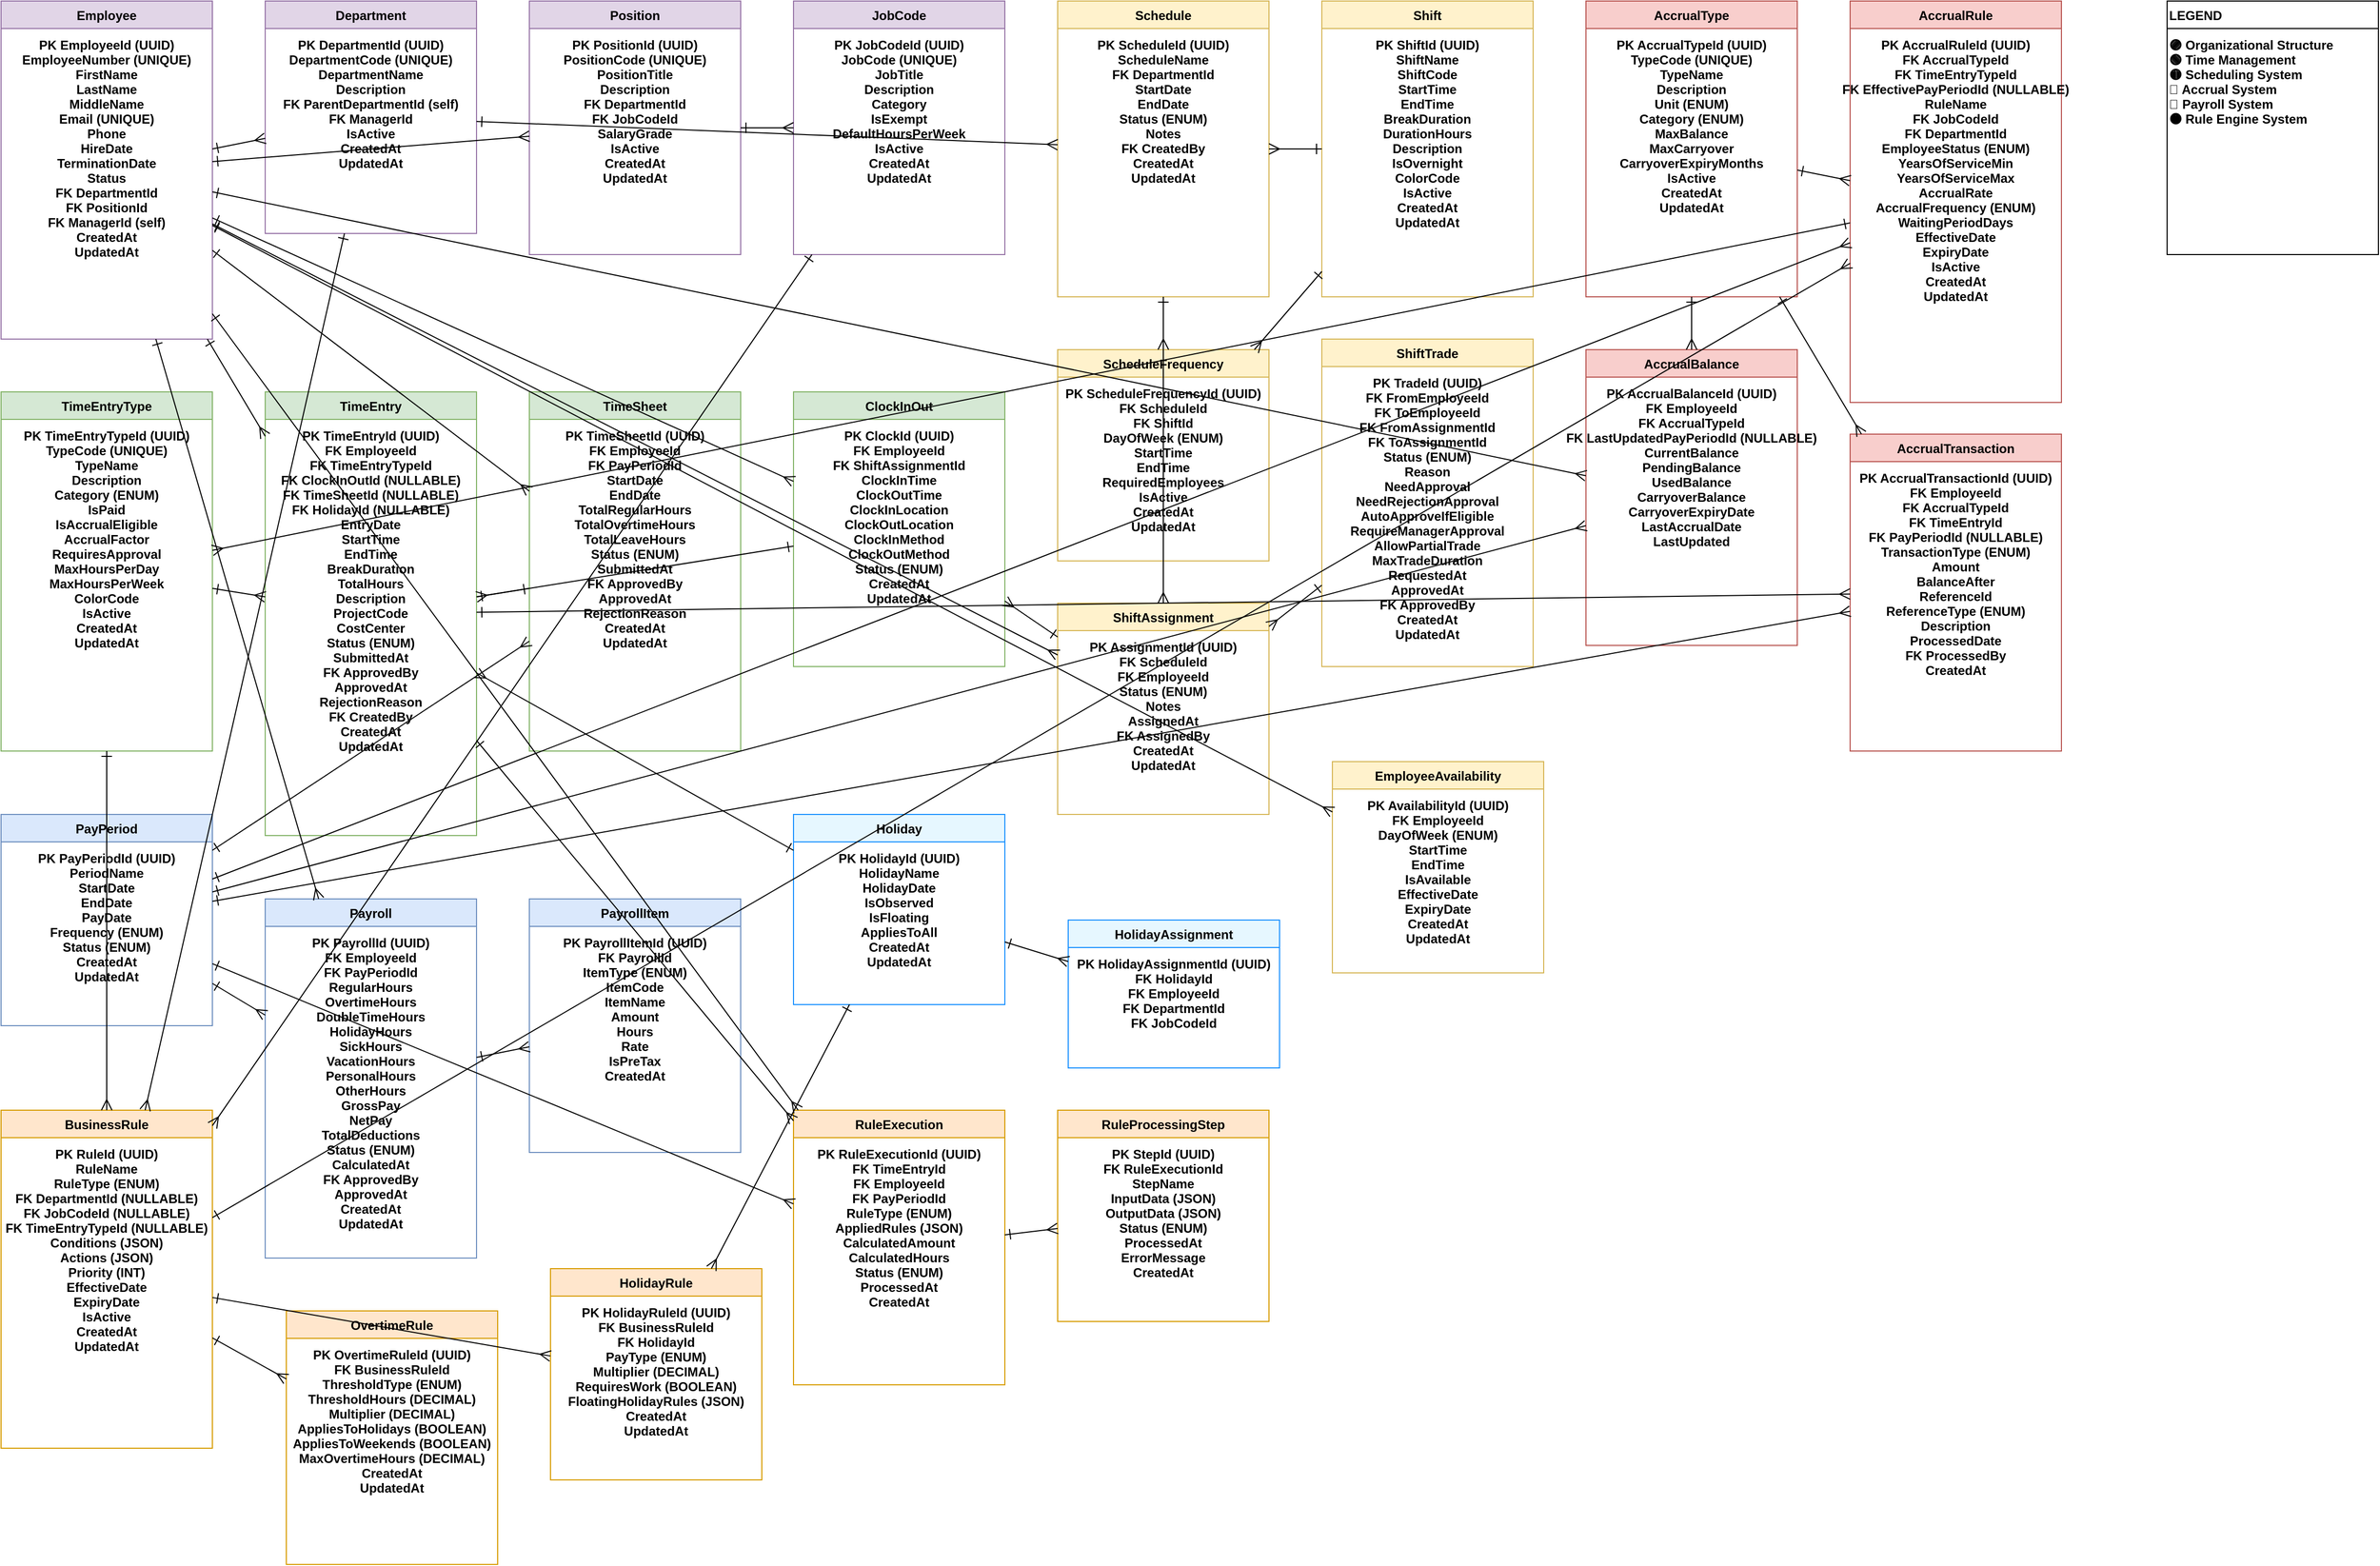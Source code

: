 <mxfile version="28.0.6">
  <diagram name="HR System ERD" id="hr-system-erd">
    <mxGraphModel dx="1465" dy="607" grid="1" gridSize="10" guides="1" tooltips="1" connect="1" arrows="1" fold="1" page="1" pageScale="1" pageWidth="3300" pageHeight="3000" math="0" shadow="0">
      <root>
        <mxCell id="0" />
        <mxCell id="1" parent="0" />
        <mxCell id="employee-entity" value="Employee&#xa;&#xa;PK EmployeeId (UUID)&#xa;EmployeeNumber (UNIQUE)&#xa;FirstName&#xa;LastName&#xa;MiddleName&#xa;Email (UNIQUE)&#xa;Phone&#xa;HireDate&#xa;TerminationDate&#xa;Status&#xa;FK DepartmentId&#xa;FK PositionId&#xa;FK ManagerId (self)&#xa;CreatedAt&#xa;UpdatedAt" style="swimlane;fontStyle=1;align=center;verticalAlign=top;childLayout=stackLayout;horizontal=1;startSize=26;horizontalStack=0;resizeParent=1;resizeParentMax=0;resizeLast=0;collapsible=1;marginBottom=0;fillColor=#e1d5e7;strokeColor=#9673a6;" parent="1" vertex="1">
          <mxGeometry x="50" y="50" width="200" height="320" as="geometry" />
        </mxCell>
        <mxCell id="department-entity" value="Department&#xa;&#xa;PK DepartmentId (UUID)&#xa;DepartmentCode (UNIQUE)&#xa;DepartmentName&#xa;Description&#xa;FK ParentDepartmentId (self)&#xa;FK ManagerId&#xa;IsActive&#xa;CreatedAt&#xa;UpdatedAt" style="swimlane;fontStyle=1;align=center;verticalAlign=top;childLayout=stackLayout;horizontal=1;startSize=26;horizontalStack=0;resizeParent=1;resizeParentMax=0;resizeLast=0;collapsible=1;marginBottom=0;fillColor=#e1d5e7;strokeColor=#9673a6;" parent="1" vertex="1">
          <mxGeometry x="300" y="50" width="200" height="220" as="geometry" />
        </mxCell>
        <mxCell id="position-entity" value="Position&#xa;&#xa;PK PositionId (UUID)&#xa;PositionCode (UNIQUE)&#xa;PositionTitle&#xa;Description&#xa;FK DepartmentId&#xa;FK JobCodeId&#xa;SalaryGrade&#xa;IsActive&#xa;CreatedAt&#xa;UpdatedAt" style="swimlane;fontStyle=1;align=center;verticalAlign=top;childLayout=stackLayout;horizontal=1;startSize=26;horizontalStack=0;resizeParent=1;resizeParentMax=0;resizeLast=0;collapsible=1;marginBottom=0;fillColor=#e1d5e7;strokeColor=#9673a6;" parent="1" vertex="1">
          <mxGeometry x="550" y="50" width="200" height="240" as="geometry" />
        </mxCell>
        <mxCell id="jobcode-entity" value="JobCode&#xa;&#xa;PK JobCodeId (UUID)&#xa;JobCode (UNIQUE)&#xa;JobTitle&#xa;Description&#xa;Category&#xa;IsExempt&#xa;DefaultHoursPerWeek&#xa;IsActive&#xa;CreatedAt&#xa;UpdatedAt" style="swimlane;fontStyle=1;align=center;verticalAlign=top;childLayout=stackLayout;horizontal=1;startSize=26;horizontalStack=0;resizeParent=1;resizeParentMax=0;resizeLast=0;collapsible=1;marginBottom=0;fillColor=#e1d5e7;strokeColor=#9673a6;" parent="1" vertex="1">
          <mxGeometry x="800" y="50" width="200" height="240" as="geometry" />
        </mxCell>
        <mxCell id="time-entry-type-entity" value="TimeEntryType&#xa;&#xa;PK TimeEntryTypeId (UUID)&#xa;TypeCode (UNIQUE)&#xa;TypeName&#xa;Description&#xa;Category (ENUM)&#xa;IsPaid&#xa;IsAccrualEligible&#xa;AccrualFactor&#xa;RequiresApproval&#xa;MaxHoursPerDay&#xa;MaxHoursPerWeek&#xa;ColorCode&#xa;IsActive&#xa;CreatedAt&#xa;UpdatedAt" style="swimlane;fontStyle=1;align=center;verticalAlign=top;childLayout=stackLayout;horizontal=1;startSize=26;horizontalStack=0;resizeParent=1;resizeParentMax=0;resizeLast=0;collapsible=1;marginBottom=0;fillColor=#d5e8d4;strokeColor=#82b366;" parent="1" vertex="1">
          <mxGeometry x="50" y="420" width="200" height="340" as="geometry" />
        </mxCell>
        <mxCell id="time-entry-entity" value="TimeEntry&#xa;&#xa;PK TimeEntryId (UUID)&#xa;FK EmployeeId&#xa;FK TimeEntryTypeId&#xa;FK ClockInOutId (NULLABLE)&#xa;FK TimeSheetId (NULLABLE)&#xa;FK HolidayId (NULLABLE)&#xa;EntryDate&#xa;StartTime&#xa;EndTime&#xa;BreakDuration&#xa;TotalHours&#xa;Description&#xa;ProjectCode&#xa;CostCenter&#xa;Status (ENUM)&#xa;SubmittedAt&#xa;FK ApprovedBy&#xa;ApprovedAt&#xa;RejectionReason&#xa;FK CreatedBy&#xa;CreatedAt&#xa;UpdatedAt" style="swimlane;fontStyle=1;align=center;verticalAlign=top;childLayout=stackLayout;horizontal=1;startSize=26;horizontalStack=0;resizeParent=1;resizeParentMax=0;resizeLast=0;collapsible=1;marginBottom=0;fillColor=#d5e8d4;strokeColor=#82b366;" parent="1" vertex="1">
          <mxGeometry x="300" y="420" width="200" height="420" as="geometry" />
        </mxCell>
        <mxCell id="timesheet-entity" value="TimeSheet&#xa;&#xa;PK TimeSheetId (UUID)&#xa;FK EmployeeId&#xa;FK PayPeriodId&#xa;StartDate&#xa;EndDate&#xa;TotalRegularHours&#xa;TotalOvertimeHours&#xa;TotalLeaveHours&#xa;Status (ENUM)&#xa;SubmittedAt&#xa;FK ApprovedBy&#xa;ApprovedAt&#xa;RejectionReason&#xa;CreatedAt&#xa;UpdatedAt" style="swimlane;fontStyle=1;align=center;verticalAlign=top;childLayout=stackLayout;horizontal=1;startSize=26;horizontalStack=0;resizeParent=1;resizeParentMax=0;collapsible=1;marginBottom=0;fillColor=#d5e8d4;strokeColor=#82b366;" parent="1" vertex="1">
          <mxGeometry x="550" y="420" width="200" height="340" as="geometry" />
        </mxCell>
        <mxCell id="clock-in-out-entity" value="ClockInOut&#xa;&#xa;PK ClockId (UUID)&#xa;FK EmployeeId&#xa;FK ShiftAssignmentId&#xa;ClockInTime&#xa;ClockOutTime&#xa;ClockInLocation&#xa;ClockOutLocation&#xa;ClockInMethod&#xa;ClockOutMethod&#xa;Status (ENUM)&#xa;CreatedAt&#xa;UpdatedAt" style="swimlane;fontStyle=1;align=center;verticalAlign=top;childLayout=stackLayout;horizontal=1;startSize=26;horizontalStack=0;resizeParent=1;resizeParentMax=0;resizeLast=0;collapsible=1;marginBottom=0;fillColor=#d5e8d4;strokeColor=#82b366;" vertex="1" parent="1">
          <mxGeometry x="800" y="420" width="200" height="260" as="geometry" />
        </mxCell>
        <mxCell id="schedule-entity" value="Schedule&#xa;&#xa;PK ScheduleId (UUID)&#xa;ScheduleName&#xa;FK DepartmentId&#xa;StartDate&#xa;EndDate&#xa;Status (ENUM)&#xa;Notes&#xa;FK CreatedBy&#xa;CreatedAt&#xa;UpdatedAt" style="swimlane;fontStyle=1;align=center;verticalAlign=top;childLayout=stackLayout;horizontal=1;startSize=26;horizontalStack=0;resizeParent=1;resizeParentMax=0;resizeLast=0;collapsible=1;marginBottom=0;fillColor=#fff2cc;strokeColor=#d6b656;" parent="1" vertex="1">
          <mxGeometry x="1050" y="50" width="200" height="280" as="geometry" />
        </mxCell>
        <mxCell id="shift-entity" value="Shift&#xa;&#xa;PK ShiftId (UUID)&#xa;ShiftName&#xa;ShiftCode&#xa;StartTime&#xa;EndTime&#xa;BreakDuration&#xa;DurationHours&#xa;Description&#xa;IsOvernight&#xa;ColorCode&#xa;IsActive&#xa;CreatedAt&#xa;UpdatedAt" style="swimlane;fontStyle=1;align=center;verticalAlign=top;childLayout=stackLayout;horizontal=1;startSize=26;horizontalStack=0;resizeParent=1;resizeParentMax=0;resizeLast=0;collapsible=1;marginBottom=0;fillColor=#fff2cc;strokeColor=#d6b656;" parent="1" vertex="1">
          <mxGeometry x="1300" y="50" width="200" height="280" as="geometry" />
        </mxCell>
        <mxCell id="schedule-frequency-entity" value="ScheduleFrequency&#xa;&#xa;PK ScheduleFrequencyId (UUID)&#xa;FK ScheduleId&#xa;FK ShiftId&#xa;DayOfWeek (ENUM)&#xa;StartTime&#xa;EndTime&#xa;RequiredEmployees&#xa;IsActive&#xa;CreatedAt&#xa;UpdatedAt" style="swimlane;fontStyle=1;align=center;verticalAlign=top;childLayout=stackLayout;horizontal=1;startSize=26;horizontalStack=0;resizeParent=1;resizeParentMax=0;resizeLast=0;collapsible=1;marginBottom=0;fillColor=#fff2cc;strokeColor=#d6b656;" vertex="1" parent="1">
          <mxGeometry x="1050" y="380" width="200" height="200" as="geometry" />
        </mxCell>
        <mxCell id="shift-assignment-entity" value="ShiftAssignment&#xa;&#xa;PK AssignmentId (UUID)&#xa;FK ScheduleId&#xa;FK EmployeeId&#xa;Status (ENUM)&#xa;Notes&#xa;AssignedAt&#xa;FK AssignedBy&#xa;CreatedAt&#xa;UpdatedAt" style="swimlane;fontStyle=1;align=center;verticalAlign=top;childLayout=stackLayout;horizontal=1;startSize=26;horizontalStack=0;resizeParent=1;resizeParentMax=0;resizeLast=0;collapsible=1;marginBottom=0;fillColor=#fff2cc;strokeColor=#d6b656;" vertex="1" parent="1">
          <mxGeometry x="1050" y="620" width="200" height="200" as="geometry" />
        </mxCell>
        <mxCell id="shift-trade-entity" value="ShiftTrade&#xa;&#xa;PK TradeId (UUID)&#xa;FK FromEmployeeId&#xa;FK ToEmployeeId&#xa;FK FromAssignmentId&#xa;FK ToAssignmentId&#xa;Status (ENUM)&#xa;Reason&#xa;NeedApproval&#xa;NeedRejectionApproval&#xa;AutoApproveIfEligible&#xa;RequireManagerApproval&#xa;AllowPartialTrade&#xa;MaxTradeDuration&#xa;RequestedAt&#xa;ApprovedAt&#xa;FK ApprovedBy&#xa;CreatedAt&#xa;UpdatedAt" style="swimlane;fontStyle=1;align=center;verticalAlign=top;childLayout=stackLayout;horizontal=1;startSize=26;horizontalStack=0;resizeParent=1;resizeParentMax=0;resizeLast=0;collapsible=1;marginBottom=0;fillColor=#fff2cc;strokeColor=#d6b656;" parent="1" vertex="1">
          <mxGeometry x="1300" y="370" width="200" height="310" as="geometry" />
        </mxCell>
        <mxCell id="accrual-type-entity" value="AccrualType&#xa;&#xa;PK AccrualTypeId (UUID)&#xa;TypeCode (UNIQUE)&#xa;TypeName&#xa;Description&#xa;Unit (ENUM)&#xa;Category (ENUM)&#xa;MaxBalance&#xa;MaxCarryover&#xa;CarryoverExpiryMonths&#xa;IsActive&#xa;CreatedAt&#xa;UpdatedAt" style="swimlane;fontStyle=1;align=center;verticalAlign=top;childLayout=stackLayout;horizontal=1;startSize=26;horizontalStack=0;resizeParent=1;resizeParentMax=0;resizeLast=0;collapsible=1;marginBottom=0;fillColor=#f8cecc;strokeColor=#b85450;" parent="1" vertex="1">
          <mxGeometry x="1550" y="50" width="200" height="280" as="geometry" />
        </mxCell>
        <mxCell id="accrual-rule-entity" value="AccrualRule&#xa;&#xa;PK AccrualRuleId (UUID)&#xa;FK AccrualTypeId&#xa;FK TimeEntryTypeId&#xa;FK EffectivePayPeriodId (NULLABLE)&#xa;RuleName&#xa;FK JobCodeId&#xa;FK DepartmentId&#xa;EmployeeStatus (ENUM)&#xa;YearsOfServiceMin&#xa;YearsOfServiceMax&#xa;AccrualRate&#xa;AccrualFrequency (ENUM)&#xa;WaitingPeriodDays&#xa;EffectiveDate&#xa;ExpiryDate&#xa;IsActive&#xa;CreatedAt&#xa;UpdatedAt" style="swimlane;fontStyle=1;align=center;verticalAlign=top;childLayout=stackLayout;horizontal=1;startSize=26;horizontalStack=0;resizeParent=1;resizeParentMax=0;resizeLast=0;collapsible=1;marginBottom=0;fillColor=#f8cecc;strokeColor=#b85450;" parent="1" vertex="1">
          <mxGeometry x="1800" y="50" width="200" height="380" as="geometry" />
        </mxCell>
        <mxCell id="accrual-balance-entity" value="AccrualBalance&#xa;&#xa;PK AccrualBalanceId (UUID)&#xa;FK EmployeeId&#xa;FK AccrualTypeId&#xa;FK LastUpdatedPayPeriodId (NULLABLE)&#xa;CurrentBalance&#xa;PendingBalance&#xa;UsedBalance&#xa;CarryoverBalance&#xa;CarryoverExpiryDate&#xa;LastAccrualDate&#xa;LastUpdated" style="swimlane;fontStyle=1;align=center;verticalAlign=top;childLayout=stackLayout;horizontal=1;startSize=26;horizontalStack=0;resizeParent=1;resizeParentMax=0;resizeLast=0;collapsible=1;marginBottom=0;fillColor=#f8cecc;strokeColor=#b85450;" parent="1" vertex="1">
          <mxGeometry x="1550" y="380" width="200" height="280" as="geometry" />
        </mxCell>
        <mxCell id="accrual-transaction-entity" value="AccrualTransaction&#xa;&#xa;PK AccrualTransactionId (UUID)&#xa;FK EmployeeId&#xa;FK AccrualTypeId&#xa;FK TimeEntryId&#xa;FK PayPeriodId (NULLABLE)&#xa;TransactionType (ENUM)&#xa;Amount&#xa;BalanceAfter&#xa;ReferenceId&#xa;ReferenceType (ENUM)&#xa;Description&#xa;ProcessedDate&#xa;FK ProcessedBy&#xa;CreatedAt" style="swimlane;fontStyle=1;align=center;verticalAlign=top;childLayout=stackLayout;horizontal=1;startSize=26;horizontalStack=0;resizeParent=1;resizeParentMax=0;resizeLast=0;collapsible=1;marginBottom=0;fillColor=#f8cecc;strokeColor=#b85450;" parent="1" vertex="1">
          <mxGeometry x="1800" y="460" width="200" height="300" as="geometry" />
        </mxCell>
        <mxCell id="pay-period-entity" value="PayPeriod&#xa;&#xa;PK PayPeriodId (UUID)&#xa;PeriodName&#xa;StartDate&#xa;EndDate&#xa;PayDate&#xa;Frequency (ENUM)&#xa;Status (ENUM)&#xa;CreatedAt&#xa;UpdatedAt" style="swimlane;fontStyle=1;align=center;verticalAlign=top;childLayout=stackLayout;horizontal=1;startSize=26;horizontalStack=0;resizeParent=1;resizeParentMax=0;resizeLast=0;collapsible=1;marginBottom=0;fillColor=#dae8fc;strokeColor=#6c8ebf;" parent="1" vertex="1">
          <mxGeometry x="50" y="820" width="200" height="200" as="geometry" />
        </mxCell>
        <mxCell id="payroll-entity" value="Payroll&#xa;&#xa;PK PayrollId (UUID)&#xa;FK EmployeeId&#xa;FK PayPeriodId&#xa;RegularHours&#xa;OvertimeHours&#xa;DoubleTimeHours&#xa;HolidayHours&#xa;SickHours&#xa;VacationHours&#xa;PersonalHours&#xa;OtherHours&#xa;GrossPay&#xa;NetPay&#xa;TotalDeductions&#xa;Status (ENUM)&#xa;CalculatedAt&#xa;FK ApprovedBy&#xa;ApprovedAt&#xa;CreatedAt&#xa;UpdatedAt" style="swimlane;fontStyle=1;align=center;verticalAlign=top;childLayout=stackLayout;horizontal=1;startSize=26;horizontalStack=0;resizeParent=1;resizeParentMax=0;resizeLast=0;collapsible=1;marginBottom=0;fillColor=#dae8fc;strokeColor=#6c8ebf;" parent="1" vertex="1">
          <mxGeometry x="300" y="900" width="200" height="340" as="geometry" />
        </mxCell>
        <mxCell id="payroll-item-entity" value="PayrollItem&#xa;&#xa;PK PayrollItemId (UUID)&#xa;FK PayrollId&#xa;ItemType (ENUM)&#xa;ItemCode&#xa;ItemName&#xa;Amount&#xa;Hours&#xa;Rate&#xa;IsPreTax&#xa;CreatedAt" style="swimlane;fontStyle=1;align=center;verticalAlign=top;childLayout=stackLayout;horizontal=1;startSize=26;horizontalStack=0;resizeParent=1;resizeParentMax=0;resizeLast=0;collapsible=1;marginBottom=0;fillColor=#dae8fc;strokeColor=#6c8ebf;" parent="1" vertex="1">
          <mxGeometry x="550" y="900" width="200" height="240" as="geometry" />
        </mxCell>
        <mxCell id="holiday-entity" value="Holiday&#xa;&#xa;PK HolidayId (UUID)&#xa;HolidayName&#xa;HolidayDate&#xa;IsObserved&#xa;IsFloating&#xa;AppliesToAll&#xa;CreatedAt&#xa;UpdatedAt" style="swimlane;fontStyle=1;align=center;verticalAlign=top;childLayout=stackLayout;horizontal=1;startSize=26;horizontalStack=0;resizeParent=1;resizeParentMax=0;resizeLast=0;collapsible=1;marginBottom=0;fillColor=#e6f7ff;strokeColor=#1890ff;" parent="1" vertex="1">
          <mxGeometry x="800" y="820" width="200" height="180" as="geometry" />
        </mxCell>
        <mxCell id="holiday-assignment-entity" value="HolidayAssignment&#xa;&#xa;PK HolidayAssignmentId (UUID)&#xa;FK HolidayId&#xa;FK EmployeeId&#xa;FK DepartmentId&#xa;FK JobCodeId" style="swimlane;fontStyle=1;align=center;verticalAlign=top;childLayout=stackLayout;horizontal=1;startSize=26;horizontalStack=0;resizeParent=1;resizeParentMax=0;resizeLast=0;collapsible=1;marginBottom=0;fillColor=#e6f7ff;strokeColor=#1890ff;" parent="1" vertex="1">
          <mxGeometry x="1060" y="920" width="200" height="140" as="geometry" />
        </mxCell>
        <mxCell id="emp-dept-rel" value="" style="endArrow=ERmany;startArrow=ERone;endFill=0;startFill=0;endSize=8;startSize=8;" parent="1" source="employee-entity" target="department-entity" edge="1">
          <mxGeometry width="100" height="100" relative="1" as="geometry">
            <mxPoint x="250" y="150" as="sourcePoint" />
            <mxPoint x="300" y="150" as="targetPoint" />
          </mxGeometry>
        </mxCell>
        <mxCell id="emp-pos-rel" value="" style="endArrow=ERmany;startArrow=ERone;endFill=0;startFill=0;endSize=8;startSize=8;" parent="1" source="employee-entity" target="position-entity" edge="1">
          <mxGeometry width="100" height="100" relative="1" as="geometry">
            <mxPoint x="250" y="180" as="sourcePoint" />
            <mxPoint x="550" y="180" as="targetPoint" />
          </mxGeometry>
        </mxCell>
        <mxCell id="pos-job-rel" value="" style="endArrow=ERmany;startArrow=ERone;endFill=0;startFill=0;endSize=8;startSize=8;" parent="1" source="position-entity" target="jobcode-entity" edge="1">
          <mxGeometry width="100" height="100" relative="1" as="geometry">
            <mxPoint x="750" y="150" as="sourcePoint" />
            <mxPoint x="800" y="150" as="targetPoint" />
          </mxGeometry>
        </mxCell>
        <mxCell id="emp-time-rel" value="" style="endArrow=ERmany;startArrow=ERone;endFill=0;startFill=0;endSize=8;startSize=8;" parent="1" source="employee-entity" target="time-entry-entity" edge="1">
          <mxGeometry width="100" height="100" relative="1" as="geometry">
            <mxPoint x="150" y="370" as="sourcePoint" />
            <mxPoint x="300" y="500" as="targetPoint" />
          </mxGeometry>
        </mxCell>
        <mxCell id="type-entry-rel" value="" style="endArrow=ERmany;startArrow=ERone;endFill=0;startFill=0;endSize=8;startSize=8;" parent="1" source="time-entry-type-entity" target="time-entry-entity" edge="1">
          <mxGeometry width="100" height="100" relative="1" as="geometry">
            <mxPoint x="250" y="600" as="sourcePoint" />
            <mxPoint x="300" y="600" as="targetPoint" />
          </mxGeometry>
        </mxCell>
        <mxCell id="emp-sheet-rel" value="" style="endArrow=ERmany;startArrow=ERone;endFill=0;startFill=0;endSize=8;startSize=8;" parent="1" source="employee-entity" target="timesheet-entity" edge="1">
          <mxGeometry width="100" height="100" relative="1" as="geometry">
            <mxPoint x="250" y="300" as="sourcePoint" />
            <mxPoint x="550" y="500" as="targetPoint" />
          </mxGeometry>
        </mxCell>
        <mxCell id="emp-clock-rel" value="" style="endArrow=ERmany;startArrow=ERone;endFill=0;startFill=0;endSize=8;startSize=8;" parent="1" source="employee-entity" target="clock-in-out-entity" edge="1">
          <mxGeometry width="100" height="100" relative="1" as="geometry">
            <mxPoint x="250" y="250" as="sourcePoint" />
            <mxPoint x="800" y="500" as="targetPoint" />
          </mxGeometry>
        </mxCell>
        <mxCell id="assignment-clock-rel" value="" style="endArrow=ERmany;startArrow=ERone;endFill=0;startFill=0;endSize=8;startSize=8;" edge="1" parent="1" source="shift-assignment-entity" target="clock-in-out-entity">
          <mxGeometry width="100" height="100" relative="1" as="geometry">
            <mxPoint x="1000" y="480" as="sourcePoint" />
            <mxPoint x="800" y="500" as="targetPoint" />
          </mxGeometry>
        </mxCell>
        <mxCell id="dept-sched-rel" value="" style="endArrow=ERmany;startArrow=ERone;endFill=0;startFill=0;endSize=8;startSize=8;" edge="1" parent="1" source="department-entity" target="schedule-entity">
          <mxGeometry width="100" height="100" relative="1" as="geometry">
            <mxPoint x="500" y="150" as="sourcePoint" />
            <mxPoint x="1050" y="150" as="targetPoint" />
          </mxGeometry>
        </mxCell>
        <mxCell id="emp-assignment-rel" value="" style="endArrow=ERmany;startArrow=ERone;endFill=0;startFill=0;endSize=8;startSize=8;" edge="1" parent="1" source="employee-entity" target="shift-assignment-entity">
          <mxGeometry width="100" height="100" relative="1" as="geometry">
            <mxPoint x="250" y="200" as="sourcePoint" />
            <mxPoint x="1050" y="480" as="targetPoint" />
          </mxGeometry>
        </mxCell>
        <mxCell id="shift-schedule-rel" value="" style="endArrow=ERmany;startArrow=ERone;endFill=0;startFill=0;endSize=8;startSize=8;" edge="1" parent="1" source="shift-entity" target="schedule-entity">
          <mxGeometry width="100" height="100" relative="1" as="geometry">
            <mxPoint x="1300" y="180" as="sourcePoint" />
            <mxPoint x="1050" y="180" as="targetPoint" />
          </mxGeometry>
        </mxCell>
        <mxCell id="sched-schedule-freq-rel" value="" style="endArrow=ERmany;startArrow=ERone;endFill=0;startFill=0;endSize=8;startSize=8;" edge="1" parent="1" source="schedule-entity" target="schedule-frequency-entity">
          <mxGeometry width="100" height="100" relative="1" as="geometry">
            <mxPoint x="1150" y="330" as="sourcePoint" />
            <mxPoint x="1150" y="380" as="targetPoint" />
          </mxGeometry>
        </mxCell>
        <mxCell id="schedule-freq-shift-rel" value="" style="endArrow=ERone;startArrow=ERmany;endFill=0;startFill=0;endSize=8;startSize=8;" edge="1" parent="1" source="schedule-frequency-entity" target="shift-entity">
          <mxGeometry width="100" height="100" relative="1" as="geometry">
            <mxPoint x="1250" y="480" as="sourcePoint" />
            <mxPoint x="1300" y="180" as="targetPoint" />
          </mxGeometry>
        </mxCell>
        <mxCell id="sched-assignment-rel" value="" style="endArrow=ERmany;startArrow=ERone;endFill=0;startFill=0;endSize=8;startSize=8;" edge="1" parent="1" source="schedule-entity" target="shift-assignment-entity">
          <mxGeometry width="100" height="100" relative="1" as="geometry">
            <mxPoint x="1150" y="330" as="sourcePoint" />
            <mxPoint x="1150" y="620" as="targetPoint" />
          </mxGeometry>
        </mxCell>
        <mxCell id="assignment-trade-rel" value="" style="endArrow=ERone;startArrow=ERmany;endFill=0;startFill=0;endSize=8;startSize=8;" edge="1" parent="1" source="shift-assignment-entity" target="shift-trade-entity">
          <mxGeometry width="100" height="100" relative="1" as="geometry">
            <mxPoint x="1250" y="480" as="sourcePoint" />
            <mxPoint x="1300" y="480" as="targetPoint" />
          </mxGeometry>
        </mxCell>
        <mxCell id="emp-balance-rel" value="" style="endArrow=ERmany;startArrow=ERone;endFill=0;startFill=0;endSize=8;startSize=8;" parent="1" source="employee-entity" target="accrual-balance-entity" edge="1">
          <mxGeometry width="100" height="100" relative="1" as="geometry">
            <mxPoint x="250" y="300" as="sourcePoint" />
            <mxPoint x="1550" y="500" as="targetPoint" />
          </mxGeometry>
        </mxCell>
        <mxCell id="type-rule-rel" value="" style="endArrow=ERmany;startArrow=ERone;endFill=0;startFill=0;endSize=8;startSize=8;" parent="1" source="accrual-type-entity" target="accrual-rule-entity" edge="1">
          <mxGeometry width="100" height="100" relative="1" as="geometry">
            <mxPoint x="1750" y="200" as="sourcePoint" />
            <mxPoint x="1800" y="200" as="targetPoint" />
          </mxGeometry>
        </mxCell>
        <mxCell id="time-type-rule-rel" value="" style="endArrow=ERone;startArrow=ERmany;endFill=0;startFill=0;endSize=8;startSize=8;" edge="1" parent="1" source="time-entry-type-entity" target="accrual-rule-entity">
          <mxGeometry width="100" height="100" relative="1" as="geometry">
            <mxPoint x="250" y="600" as="sourcePoint" />
            <mxPoint x="1800" y="300" as="targetPoint" />
          </mxGeometry>
        </mxCell>
        <mxCell id="type-balance-rel" value="" style="endArrow=ERmany;startArrow=ERone;endFill=0;startFill=0;endSize=8;startSize=8;" parent="1" source="accrual-type-entity" target="accrual-balance-entity" edge="1">
          <mxGeometry width="100" height="100" relative="1" as="geometry">
            <mxPoint x="1650" y="330" as="sourcePoint" />
            <mxPoint x="1650" y="380" as="targetPoint" />
          </mxGeometry>
        </mxCell>
        <mxCell id="type-trans-rel" value="" style="endArrow=ERmany;startArrow=ERone;endFill=0;startFill=0;endSize=8;startSize=8;" parent="1" source="accrual-type-entity" target="accrual-transaction-entity" edge="1">
          <mxGeometry width="100" height="100" relative="1" as="geometry">
            <mxPoint x="1750" y="300" as="sourcePoint" />
            <mxPoint x="1800" y="600" as="targetPoint" />
          </mxGeometry>
        </mxCell>
        <mxCell id="time-entry-accrual-rel" value="" style="endArrow=ERmany;startArrow=ERone;endFill=0;startFill=0;endSize=8;startSize=8;" edge="1" parent="1" source="time-entry-entity" target="accrual-transaction-entity">
          <mxGeometry width="100" height="100" relative="1" as="geometry">
            <mxPoint x="500" y="600" as="sourcePoint" />
            <mxPoint x="1800" y="600" as="targetPoint" />
          </mxGeometry>
        </mxCell>
        <mxCell id="clock-time-entry-rel" value="" style="endArrow=ERone;startArrow=ERone;endFill=0;startFill=0;endSize=8;startSize=8;" edge="1" parent="1" source="clock-in-out-entity" target="time-entry-entity">
          <mxGeometry width="100" height="100" relative="1" as="geometry">
            <mxPoint x="900" y="500" as="sourcePoint" />
            <mxPoint x="300" y="500" as="targetPoint" />
          </mxGeometry>
        </mxCell>
        <mxCell id="timesheet-time-entry-rel" value="" style="endArrow=ERmany;startArrow=ERone;endFill=0;startFill=0;endSize=8;startSize=8;" edge="1" parent="1" source="timesheet-entity" target="time-entry-entity">
          <mxGeometry width="100" height="100" relative="1" as="geometry">
            <mxPoint x="550" y="500" as="sourcePoint" />
            <mxPoint x="500" y="500" as="targetPoint" />
          </mxGeometry>
        </mxCell>
        <mxCell id="emp-payroll-rel" value="" style="endArrow=ERmany;startArrow=ERone;endFill=0;startFill=0;endSize=8;startSize=8;" parent="1" source="employee-entity" target="payroll-entity" edge="1">
          <mxGeometry width="100" height="100" relative="1" as="geometry">
            <mxPoint x="150" y="370" as="sourcePoint" />
            <mxPoint x="300" y="900" as="targetPoint" />
          </mxGeometry>
        </mxCell>
        <mxCell id="period-payroll-rel" value="" style="endArrow=ERmany;startArrow=ERone;endFill=0;startFill=0;endSize=8;startSize=8;" parent="1" source="pay-period-entity" target="payroll-entity" edge="1">
          <mxGeometry width="100" height="100" relative="1" as="geometry">
            <mxPoint x="250" y="950" as="sourcePoint" />
            <mxPoint x="300" y="1000" as="targetPoint" />
          </mxGeometry>
        </mxCell>
        <mxCell id="period-sheet-rel" value="" style="endArrow=ERmany;startArrow=ERone;endFill=0;startFill=0;endSize=8;startSize=8;" parent="1" source="pay-period-entity" target="timesheet-entity" edge="1">
          <mxGeometry width="100" height="100" relative="1" as="geometry">
            <mxPoint x="250" y="820" as="sourcePoint" />
            <mxPoint x="550" y="700" as="targetPoint" />
          </mxGeometry>
        </mxCell>
        <mxCell id="payroll-item-rel" value="" style="endArrow=ERmany;startArrow=ERone;endFill=0;startFill=0;endSize=8;startSize=8;" parent="1" source="payroll-entity" target="payroll-item-entity" edge="1">
          <mxGeometry width="100" height="100" relative="1" as="geometry">
            <mxPoint x="500" y="1000" as="sourcePoint" />
            <mxPoint x="550" y="1000" as="targetPoint" />
          </mxGeometry>
        </mxCell>
        <mxCell id="holiday-assign-rel" value="" style="endArrow=ERmany;startArrow=ERone;endFill=0;startFill=0;endSize=8;startSize=8;" parent="1" source="holiday-entity" target="holiday-assignment-entity" edge="1">
          <mxGeometry width="100" height="100" relative="1" as="geometry">
            <mxPoint x="1000" y="880" as="sourcePoint" />
            <mxPoint x="1050" y="880" as="targetPoint" />
          </mxGeometry>
        </mxCell>
        <mxCell id="holiday-time-entry-rel" value="" style="endArrow=ERmany;startArrow=ERone;endFill=0;startFill=0;endSize=8;startSize=8;" edge="1" parent="1" source="holiday-entity" target="time-entry-entity">
          <mxGeometry width="100" height="100" relative="1" as="geometry">
            <mxPoint x="800" y="820" as="sourcePoint" />
            <mxPoint x="300" y="500" as="targetPoint" />
          </mxGeometry>
        </mxCell>
        <mxCell id="period-accrual-transaction-rel" value="" style="endArrow=ERmany;startArrow=ERone;endFill=0;startFill=0;endSize=8;startSize=8;" edge="1" parent="1" source="pay-period-entity" target="accrual-transaction-entity">
          <mxGeometry width="100" height="100" relative="1" as="geometry">
            <mxPoint x="250" y="820" as="sourcePoint" />
            <mxPoint x="1800" y="460" as="targetPoint" />
          </mxGeometry>
        </mxCell>
        <mxCell id="period-accrual-balance-rel" value="" style="endArrow=ERmany;startArrow=ERone;endFill=0;startFill=0;endSize=8;startSize=8;" edge="1" parent="1" source="pay-period-entity" target="accrual-balance-entity">
          <mxGeometry width="100" height="100" relative="1" as="geometry">
            <mxPoint x="250" y="820" as="sourcePoint" />
            <mxPoint x="1550" y="380" as="targetPoint" />
          </mxGeometry>
        </mxCell>
        <mxCell id="period-accrual-rule-rel" value="" style="endArrow=ERmany;startArrow=ERone;endFill=0;startFill=0;endSize=8;startSize=8;" edge="1" parent="1" source="pay-period-entity" target="accrual-rule-entity">
          <mxGeometry width="100" height="100" relative="1" as="geometry">
            <mxPoint x="250" y="820" as="sourcePoint" />
            <mxPoint x="1800" y="50" as="targetPoint" />
          </mxGeometry>
        </mxCell>
        <mxCell id="employee-availability-entity" value="EmployeeAvailability&#xa;&#xa;PK AvailabilityId (UUID)&#xa;FK EmployeeId&#xa;DayOfWeek (ENUM)&#xa;StartTime&#xa;EndTime&#xa;IsAvailable&#xa;EffectiveDate&#xa;ExpiryDate&#xa;CreatedAt&#xa;UpdatedAt" style="swimlane;fontStyle=1;align=center;verticalAlign=top;childLayout=stackLayout;horizontal=1;startSize=26;horizontalStack=0;resizeParent=1;resizeParentMax=0;resizeLast=0;collapsible=1;marginBottom=0;fillColor=#fff2cc;strokeColor=#d6b656;" parent="1" vertex="1">
          <mxGeometry x="1310" y="770" width="200" height="200" as="geometry" />
        </mxCell>
        <mxCell id="emp-avail-rel" value="" style="endArrow=ERmany;startArrow=ERone;endFill=0;startFill=0;endSize=8;startSize=8;" parent="1" source="employee-entity" target="employee-availability-entity" edge="1">
          <mxGeometry width="100" height="100" relative="1" as="geometry">
            <mxPoint x="250" y="300" as="sourcePoint" />
            <mxPoint x="1300" y="520" as="targetPoint" />
          </mxGeometry>
        </mxCell>
        <mxCell id="business-rule-entity" value="BusinessRule&#xa;&#xa;PK RuleId (UUID)&#xa;RuleName&#xa;RuleType (ENUM)&#xa;FK DepartmentId (NULLABLE)&#xa;FK JobCodeId (NULLABLE)&#xa;FK TimeEntryTypeId (NULLABLE)&#xa;Conditions (JSON)&#xa;Actions (JSON)&#xa;Priority (INT)&#xa;EffectiveDate&#xa;ExpiryDate&#xa;IsActive&#xa;CreatedAt&#xa;UpdatedAt" style="swimlane;fontStyle=1;align=center;verticalAlign=top;childLayout=stackLayout;horizontal=1;startSize=26;horizontalStack=0;resizeParent=1;resizeParentMax=0;resizeLast=0;collapsible=1;marginBottom=0;fillColor=#ffe6cc;strokeColor=#d79b00;" vertex="1" parent="1">
          <mxGeometry x="50" y="1100" width="200" height="320" as="geometry" />
        </mxCell>
        <mxCell id="overtime-rule-entity" value="OvertimeRule&#xa;&#xa;PK OvertimeRuleId (UUID)&#xa;FK BusinessRuleId&#xa;ThresholdType (ENUM)&#xa;ThresholdHours (DECIMAL)&#xa;Multiplier (DECIMAL)&#xa;AppliesToHolidays (BOOLEAN)&#xa;AppliesToWeekends (BOOLEAN)&#xa;MaxOvertimeHours (DECIMAL)&#xa;CreatedAt&#xa;UpdatedAt" style="swimlane;fontStyle=1;align=center;verticalAlign=top;childLayout=stackLayout;horizontal=1;startSize=26;horizontalStack=0;resizeParent=1;resizeParentMax=0;resizeLast=0;collapsible=1;marginBottom=0;fillColor=#ffe6cc;strokeColor=#d79b00;" vertex="1" parent="1">
          <mxGeometry x="320" y="1290" width="200" height="240" as="geometry" />
        </mxCell>
        <mxCell id="holiday-rule-entity" value="HolidayRule&#xa;&#xa;PK HolidayRuleId (UUID)&#xa;FK BusinessRuleId&#xa;FK HolidayId&#xa;PayType (ENUM)&#xa;Multiplier (DECIMAL)&#xa;RequiresWork (BOOLEAN)&#xa;FloatingHolidayRules (JSON)&#xa;CreatedAt&#xa;UpdatedAt" style="swimlane;fontStyle=1;align=center;verticalAlign=top;childLayout=stackLayout;horizontal=1;startSize=26;horizontalStack=0;resizeParent=1;resizeParentMax=0;resizeLast=0;collapsible=1;marginBottom=0;fillColor=#ffe6cc;strokeColor=#d79b00;" vertex="1" parent="1">
          <mxGeometry x="570" y="1250" width="200" height="200" as="geometry" />
        </mxCell>
        <mxCell id="rule-execution-entity" value="RuleExecution&#xa;&#xa;PK RuleExecutionId (UUID)&#xa;FK TimeEntryId&#xa;FK EmployeeId&#xa;FK PayPeriodId&#xa;RuleType (ENUM)&#xa;AppliedRules (JSON)&#xa;CalculatedAmount&#xa;CalculatedHours&#xa;Status (ENUM)&#xa;ProcessedAt&#xa;CreatedAt" style="swimlane;fontStyle=1;align=center;verticalAlign=top;childLayout=stackLayout;horizontal=1;startSize=26;horizontalStack=0;resizeParent=1;resizeParentMax=0;resizeLast=0;collapsible=1;marginBottom=0;fillColor=#ffe6cc;strokeColor=#d79b00;" vertex="1" parent="1">
          <mxGeometry x="800" y="1100" width="200" height="260" as="geometry" />
        </mxCell>
        <mxCell id="rule-processing-step-entity" value="RuleProcessingStep&#xa;&#xa;PK StepId (UUID)&#xa;FK RuleExecutionId&#xa;StepName&#xa;InputData (JSON)&#xa;OutputData (JSON)&#xa;Status (ENUM)&#xa;ProcessedAt&#xa;ErrorMessage&#xa;CreatedAt" style="swimlane;fontStyle=1;align=center;verticalAlign=top;childLayout=stackLayout;horizontal=1;startSize=26;horizontalStack=0;resizeParent=1;resizeLast=0;collapsible=1;marginBottom=0;fillColor=#ffe6cc;strokeColor=#d79b00;" vertex="1" parent="1">
          <mxGeometry x="1050" y="1100" width="200" height="200" as="geometry" />
        </mxCell>
        <mxCell id="business-rule-overtime-rel" value="" style="endArrow=ERmany;startArrow=ERone;endFill=0;startFill=0;endSize=8;startSize=8;" edge="1" parent="1" source="business-rule-entity" target="overtime-rule-entity">
          <mxGeometry width="100" height="100" relative="1" as="geometry">
            <mxPoint x="250" y="1200" as="sourcePoint" />
            <mxPoint x="300" y="1200" as="targetPoint" />
          </mxGeometry>
        </mxCell>
        <mxCell id="business-rule-holiday-rel" value="" style="endArrow=ERmany;startArrow=ERone;endFill=0;startFill=0;endSize=8;startSize=8;" edge="1" parent="1" source="business-rule-entity" target="holiday-rule-entity">
          <mxGeometry width="100" height="100" relative="1" as="geometry">
            <mxPoint x="250" y="1200" as="sourcePoint" />
            <mxPoint x="550" y="1200" as="targetPoint" />
          </mxGeometry>
        </mxCell>
        <mxCell id="business-rule-accrual-rel" value="" style="endArrow=ERmany;startArrow=ERone;endFill=0;startFill=0;endSize=8;startSize=8;" edge="1" parent="1" source="business-rule-entity" target="accrual-rule-entity">
          <mxGeometry width="100" height="100" relative="1" as="geometry">
            <mxPoint x="250" y="1200" as="sourcePoint" />
            <mxPoint x="1800" y="200" as="targetPoint" />
          </mxGeometry>
        </mxCell>
        <mxCell id="time-entry-rule-execution-rel" value="" style="endArrow=ERmany;startArrow=ERone;endFill=0;startFill=0;endSize=8;startSize=8;" edge="1" parent="1" source="time-entry-entity" target="rule-execution-entity">
          <mxGeometry width="100" height="100" relative="1" as="geometry">
            <mxPoint x="400" y="840" as="sourcePoint" />
            <mxPoint x="800" y="1100" as="targetPoint" />
          </mxGeometry>
        </mxCell>
        <mxCell id="employee-rule-execution-rel" value="" style="endArrow=ERmany;startArrow=ERone;endFill=0;startFill=0;endSize=8;startSize=8;" edge="1" parent="1" source="employee-entity" target="rule-execution-entity">
          <mxGeometry width="100" height="100" relative="1" as="geometry">
            <mxPoint x="150" y="370" as="sourcePoint" />
            <mxPoint x="800" y="1100" as="targetPoint" />
          </mxGeometry>
        </mxCell>
        <mxCell id="pay-period-rule-execution-rel" value="" style="endArrow=ERmany;startArrow=ERone;endFill=0;startFill=0;endSize=8;startSize=8;" edge="1" parent="1" source="pay-period-entity" target="rule-execution-entity">
          <mxGeometry width="100" height="100" relative="1" as="geometry">
            <mxPoint x="250" y="1020" as="sourcePoint" />
            <mxPoint x="800" y="1100" as="targetPoint" />
          </mxGeometry>
        </mxCell>
        <mxCell id="rule-execution-processing-step-rel" value="" style="endArrow=ERmany;startArrow=ERone;endFill=0;startFill=0;endSize=8;startSize=8;" edge="1" parent="1" source="rule-execution-entity" target="rule-processing-step-entity">
          <mxGeometry width="100" height="100" relative="1" as="geometry">
            <mxPoint x="1000" y="1200" as="sourcePoint" />
            <mxPoint x="1050" y="1200" as="targetPoint" />
          </mxGeometry>
        </mxCell>
        <mxCell id="holiday-holiday-rule-rel" value="" style="endArrow=ERmany;startArrow=ERone;endFill=0;startFill=0;endSize=8;startSize=8;" edge="1" parent="1" source="holiday-entity" target="holiday-rule-entity">
          <mxGeometry width="100" height="100" relative="1" as="geometry">
            <mxPoint x="900" y="1000" as="sourcePoint" />
            <mxPoint x="550" y="1100" as="targetPoint" />
          </mxGeometry>
        </mxCell>
        <mxCell id="time-entry-type-business-rule-rel" value="" style="endArrow=ERmany;startArrow=ERone;endFill=0;startFill=0;endSize=8;startSize=8;" edge="1" parent="1" source="time-entry-type-entity" target="business-rule-entity">
          <mxGeometry width="100" height="100" relative="1" as="geometry">
            <mxPoint x="150" y="760" as="sourcePoint" />
            <mxPoint x="150" y="1100" as="targetPoint" />
          </mxGeometry>
        </mxCell>
        <mxCell id="department-business-rule-rel" value="" style="endArrow=ERmany;startArrow=ERone;endFill=0;startFill=0;endSize=8;startSize=8;" edge="1" parent="1" source="department-entity" target="business-rule-entity">
          <mxGeometry width="100" height="100" relative="1" as="geometry">
            <mxPoint x="400" y="270" as="sourcePoint" />
            <mxPoint x="150" y="1100" as="targetPoint" />
          </mxGeometry>
        </mxCell>
        <mxCell id="jobcode-business-rule-rel" value="" style="endArrow=ERmany;startArrow=ERone;endFill=0;startFill=0;endSize=8;startSize=8;" edge="1" parent="1" source="jobcode-entity" target="business-rule-entity">
          <mxGeometry width="100" height="100" relative="1" as="geometry">
            <mxPoint x="900" y="270" as="sourcePoint" />
            <mxPoint x="150" y="1100" as="targetPoint" />
          </mxGeometry>
        </mxCell>
        <mxCell id="legend-updated" value="LEGEND&#xa;&#xa;🟣 Organizational Structure&#xa;🟢 Time Management&#xa;🟡 Scheduling System&#xa;🔴 Accrual System&#xa;🔵 Payroll System&#xa;🟠 Rule Engine System" style="swimlane;fontStyle=1;align=left;verticalAlign=top;childLayout=stackLayout;horizontal=1;startSize=26;horizontalStack=0;resizeParent=1;resizeParentMax=0;resizeLast=0;collapsible=1;marginBottom=0;fillColor=#ffffff;strokeColor=#000000;" vertex="1" parent="1">
          <mxGeometry x="2100" y="50" width="200" height="240" as="geometry" />
        </mxCell>
      </root>
    </mxGraphModel>
  </diagram>
</mxfile>
